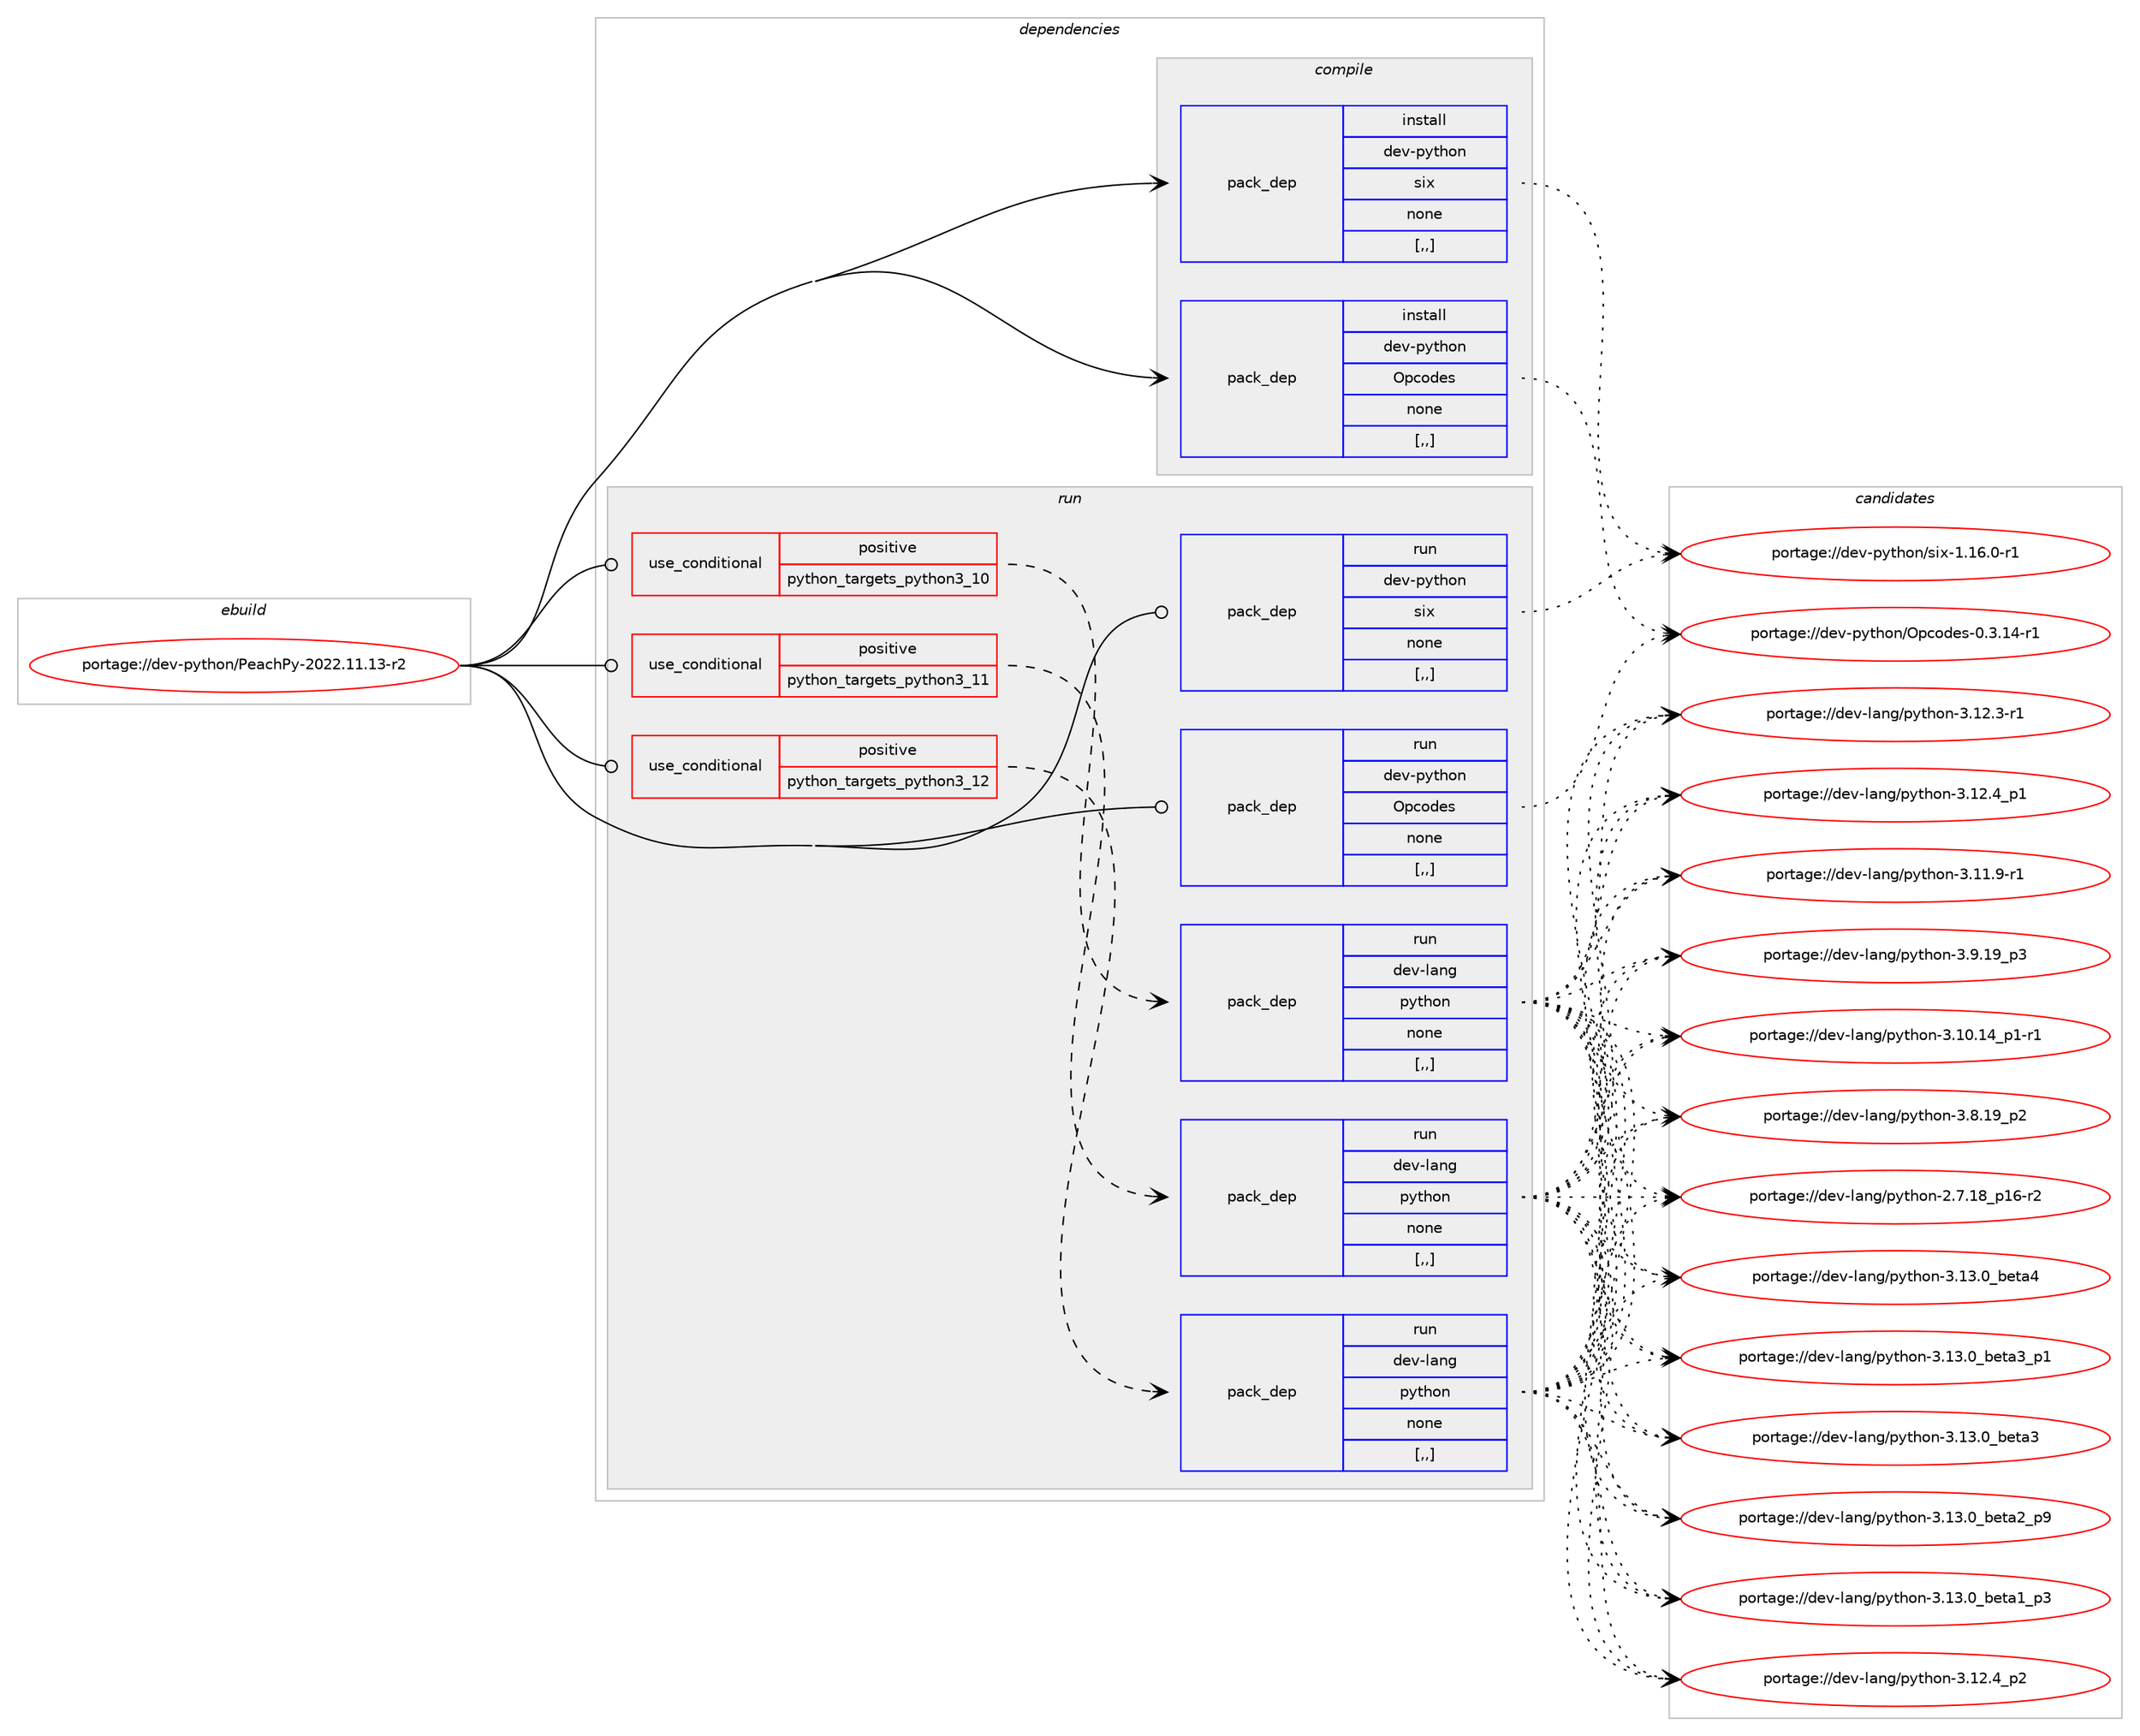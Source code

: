 digraph prolog {

# *************
# Graph options
# *************

newrank=true;
concentrate=true;
compound=true;
graph [rankdir=LR,fontname=Helvetica,fontsize=10,ranksep=1.5];#, ranksep=2.5, nodesep=0.2];
edge  [arrowhead=vee];
node  [fontname=Helvetica,fontsize=10];

# **********
# The ebuild
# **********

subgraph cluster_leftcol {
color=gray;
label=<<i>ebuild</i>>;
id [label="portage://dev-python/PeachPy-2022.11.13-r2", color=red, width=4, href="../dev-python/PeachPy-2022.11.13-r2.svg"];
}

# ****************
# The dependencies
# ****************

subgraph cluster_midcol {
color=gray;
label=<<i>dependencies</i>>;
subgraph cluster_compile {
fillcolor="#eeeeee";
style=filled;
label=<<i>compile</i>>;
subgraph pack109337 {
dependency141098 [label=<<TABLE BORDER="0" CELLBORDER="1" CELLSPACING="0" CELLPADDING="4" WIDTH="220"><TR><TD ROWSPAN="6" CELLPADDING="30">pack_dep</TD></TR><TR><TD WIDTH="110">install</TD></TR><TR><TD>dev-python</TD></TR><TR><TD>Opcodes</TD></TR><TR><TD>none</TD></TR><TR><TD>[,,]</TD></TR></TABLE>>, shape=none, color=blue];
}
id:e -> dependency141098:w [weight=20,style="solid",arrowhead="vee"];
subgraph pack109338 {
dependency141099 [label=<<TABLE BORDER="0" CELLBORDER="1" CELLSPACING="0" CELLPADDING="4" WIDTH="220"><TR><TD ROWSPAN="6" CELLPADDING="30">pack_dep</TD></TR><TR><TD WIDTH="110">install</TD></TR><TR><TD>dev-python</TD></TR><TR><TD>six</TD></TR><TR><TD>none</TD></TR><TR><TD>[,,]</TD></TR></TABLE>>, shape=none, color=blue];
}
id:e -> dependency141099:w [weight=20,style="solid",arrowhead="vee"];
}
subgraph cluster_compileandrun {
fillcolor="#eeeeee";
style=filled;
label=<<i>compile and run</i>>;
}
subgraph cluster_run {
fillcolor="#eeeeee";
style=filled;
label=<<i>run</i>>;
subgraph cond30518 {
dependency141100 [label=<<TABLE BORDER="0" CELLBORDER="1" CELLSPACING="0" CELLPADDING="4"><TR><TD ROWSPAN="3" CELLPADDING="10">use_conditional</TD></TR><TR><TD>positive</TD></TR><TR><TD>python_targets_python3_10</TD></TR></TABLE>>, shape=none, color=red];
subgraph pack109339 {
dependency141101 [label=<<TABLE BORDER="0" CELLBORDER="1" CELLSPACING="0" CELLPADDING="4" WIDTH="220"><TR><TD ROWSPAN="6" CELLPADDING="30">pack_dep</TD></TR><TR><TD WIDTH="110">run</TD></TR><TR><TD>dev-lang</TD></TR><TR><TD>python</TD></TR><TR><TD>none</TD></TR><TR><TD>[,,]</TD></TR></TABLE>>, shape=none, color=blue];
}
dependency141100:e -> dependency141101:w [weight=20,style="dashed",arrowhead="vee"];
}
id:e -> dependency141100:w [weight=20,style="solid",arrowhead="odot"];
subgraph cond30519 {
dependency141102 [label=<<TABLE BORDER="0" CELLBORDER="1" CELLSPACING="0" CELLPADDING="4"><TR><TD ROWSPAN="3" CELLPADDING="10">use_conditional</TD></TR><TR><TD>positive</TD></TR><TR><TD>python_targets_python3_11</TD></TR></TABLE>>, shape=none, color=red];
subgraph pack109340 {
dependency141103 [label=<<TABLE BORDER="0" CELLBORDER="1" CELLSPACING="0" CELLPADDING="4" WIDTH="220"><TR><TD ROWSPAN="6" CELLPADDING="30">pack_dep</TD></TR><TR><TD WIDTH="110">run</TD></TR><TR><TD>dev-lang</TD></TR><TR><TD>python</TD></TR><TR><TD>none</TD></TR><TR><TD>[,,]</TD></TR></TABLE>>, shape=none, color=blue];
}
dependency141102:e -> dependency141103:w [weight=20,style="dashed",arrowhead="vee"];
}
id:e -> dependency141102:w [weight=20,style="solid",arrowhead="odot"];
subgraph cond30520 {
dependency141104 [label=<<TABLE BORDER="0" CELLBORDER="1" CELLSPACING="0" CELLPADDING="4"><TR><TD ROWSPAN="3" CELLPADDING="10">use_conditional</TD></TR><TR><TD>positive</TD></TR><TR><TD>python_targets_python3_12</TD></TR></TABLE>>, shape=none, color=red];
subgraph pack109341 {
dependency141105 [label=<<TABLE BORDER="0" CELLBORDER="1" CELLSPACING="0" CELLPADDING="4" WIDTH="220"><TR><TD ROWSPAN="6" CELLPADDING="30">pack_dep</TD></TR><TR><TD WIDTH="110">run</TD></TR><TR><TD>dev-lang</TD></TR><TR><TD>python</TD></TR><TR><TD>none</TD></TR><TR><TD>[,,]</TD></TR></TABLE>>, shape=none, color=blue];
}
dependency141104:e -> dependency141105:w [weight=20,style="dashed",arrowhead="vee"];
}
id:e -> dependency141104:w [weight=20,style="solid",arrowhead="odot"];
subgraph pack109342 {
dependency141106 [label=<<TABLE BORDER="0" CELLBORDER="1" CELLSPACING="0" CELLPADDING="4" WIDTH="220"><TR><TD ROWSPAN="6" CELLPADDING="30">pack_dep</TD></TR><TR><TD WIDTH="110">run</TD></TR><TR><TD>dev-python</TD></TR><TR><TD>Opcodes</TD></TR><TR><TD>none</TD></TR><TR><TD>[,,]</TD></TR></TABLE>>, shape=none, color=blue];
}
id:e -> dependency141106:w [weight=20,style="solid",arrowhead="odot"];
subgraph pack109343 {
dependency141107 [label=<<TABLE BORDER="0" CELLBORDER="1" CELLSPACING="0" CELLPADDING="4" WIDTH="220"><TR><TD ROWSPAN="6" CELLPADDING="30">pack_dep</TD></TR><TR><TD WIDTH="110">run</TD></TR><TR><TD>dev-python</TD></TR><TR><TD>six</TD></TR><TR><TD>none</TD></TR><TR><TD>[,,]</TD></TR></TABLE>>, shape=none, color=blue];
}
id:e -> dependency141107:w [weight=20,style="solid",arrowhead="odot"];
}
}

# **************
# The candidates
# **************

subgraph cluster_choices {
rank=same;
color=gray;
label=<<i>candidates</i>>;

subgraph choice109337 {
color=black;
nodesep=1;
choice10010111845112121116104111110477911299111100101115454846514649524511449 [label="portage://dev-python/Opcodes-0.3.14-r1", color=red, width=4,href="../dev-python/Opcodes-0.3.14-r1.svg"];
dependency141098:e -> choice10010111845112121116104111110477911299111100101115454846514649524511449:w [style=dotted,weight="100"];
}
subgraph choice109338 {
color=black;
nodesep=1;
choice1001011184511212111610411111047115105120454946495446484511449 [label="portage://dev-python/six-1.16.0-r1", color=red, width=4,href="../dev-python/six-1.16.0-r1.svg"];
dependency141099:e -> choice1001011184511212111610411111047115105120454946495446484511449:w [style=dotted,weight="100"];
}
subgraph choice109339 {
color=black;
nodesep=1;
choice1001011184510897110103471121211161041111104551464951464895981011169752 [label="portage://dev-lang/python-3.13.0_beta4", color=red, width=4,href="../dev-lang/python-3.13.0_beta4.svg"];
choice10010111845108971101034711212111610411111045514649514648959810111697519511249 [label="portage://dev-lang/python-3.13.0_beta3_p1", color=red, width=4,href="../dev-lang/python-3.13.0_beta3_p1.svg"];
choice1001011184510897110103471121211161041111104551464951464895981011169751 [label="portage://dev-lang/python-3.13.0_beta3", color=red, width=4,href="../dev-lang/python-3.13.0_beta3.svg"];
choice10010111845108971101034711212111610411111045514649514648959810111697509511257 [label="portage://dev-lang/python-3.13.0_beta2_p9", color=red, width=4,href="../dev-lang/python-3.13.0_beta2_p9.svg"];
choice10010111845108971101034711212111610411111045514649514648959810111697499511251 [label="portage://dev-lang/python-3.13.0_beta1_p3", color=red, width=4,href="../dev-lang/python-3.13.0_beta1_p3.svg"];
choice100101118451089711010347112121116104111110455146495046529511250 [label="portage://dev-lang/python-3.12.4_p2", color=red, width=4,href="../dev-lang/python-3.12.4_p2.svg"];
choice100101118451089711010347112121116104111110455146495046529511249 [label="portage://dev-lang/python-3.12.4_p1", color=red, width=4,href="../dev-lang/python-3.12.4_p1.svg"];
choice100101118451089711010347112121116104111110455146495046514511449 [label="portage://dev-lang/python-3.12.3-r1", color=red, width=4,href="../dev-lang/python-3.12.3-r1.svg"];
choice100101118451089711010347112121116104111110455146494946574511449 [label="portage://dev-lang/python-3.11.9-r1", color=red, width=4,href="../dev-lang/python-3.11.9-r1.svg"];
choice100101118451089711010347112121116104111110455146494846495295112494511449 [label="portage://dev-lang/python-3.10.14_p1-r1", color=red, width=4,href="../dev-lang/python-3.10.14_p1-r1.svg"];
choice100101118451089711010347112121116104111110455146574649579511251 [label="portage://dev-lang/python-3.9.19_p3", color=red, width=4,href="../dev-lang/python-3.9.19_p3.svg"];
choice100101118451089711010347112121116104111110455146564649579511250 [label="portage://dev-lang/python-3.8.19_p2", color=red, width=4,href="../dev-lang/python-3.8.19_p2.svg"];
choice100101118451089711010347112121116104111110455046554649569511249544511450 [label="portage://dev-lang/python-2.7.18_p16-r2", color=red, width=4,href="../dev-lang/python-2.7.18_p16-r2.svg"];
dependency141101:e -> choice1001011184510897110103471121211161041111104551464951464895981011169752:w [style=dotted,weight="100"];
dependency141101:e -> choice10010111845108971101034711212111610411111045514649514648959810111697519511249:w [style=dotted,weight="100"];
dependency141101:e -> choice1001011184510897110103471121211161041111104551464951464895981011169751:w [style=dotted,weight="100"];
dependency141101:e -> choice10010111845108971101034711212111610411111045514649514648959810111697509511257:w [style=dotted,weight="100"];
dependency141101:e -> choice10010111845108971101034711212111610411111045514649514648959810111697499511251:w [style=dotted,weight="100"];
dependency141101:e -> choice100101118451089711010347112121116104111110455146495046529511250:w [style=dotted,weight="100"];
dependency141101:e -> choice100101118451089711010347112121116104111110455146495046529511249:w [style=dotted,weight="100"];
dependency141101:e -> choice100101118451089711010347112121116104111110455146495046514511449:w [style=dotted,weight="100"];
dependency141101:e -> choice100101118451089711010347112121116104111110455146494946574511449:w [style=dotted,weight="100"];
dependency141101:e -> choice100101118451089711010347112121116104111110455146494846495295112494511449:w [style=dotted,weight="100"];
dependency141101:e -> choice100101118451089711010347112121116104111110455146574649579511251:w [style=dotted,weight="100"];
dependency141101:e -> choice100101118451089711010347112121116104111110455146564649579511250:w [style=dotted,weight="100"];
dependency141101:e -> choice100101118451089711010347112121116104111110455046554649569511249544511450:w [style=dotted,weight="100"];
}
subgraph choice109340 {
color=black;
nodesep=1;
choice1001011184510897110103471121211161041111104551464951464895981011169752 [label="portage://dev-lang/python-3.13.0_beta4", color=red, width=4,href="../dev-lang/python-3.13.0_beta4.svg"];
choice10010111845108971101034711212111610411111045514649514648959810111697519511249 [label="portage://dev-lang/python-3.13.0_beta3_p1", color=red, width=4,href="../dev-lang/python-3.13.0_beta3_p1.svg"];
choice1001011184510897110103471121211161041111104551464951464895981011169751 [label="portage://dev-lang/python-3.13.0_beta3", color=red, width=4,href="../dev-lang/python-3.13.0_beta3.svg"];
choice10010111845108971101034711212111610411111045514649514648959810111697509511257 [label="portage://dev-lang/python-3.13.0_beta2_p9", color=red, width=4,href="../dev-lang/python-3.13.0_beta2_p9.svg"];
choice10010111845108971101034711212111610411111045514649514648959810111697499511251 [label="portage://dev-lang/python-3.13.0_beta1_p3", color=red, width=4,href="../dev-lang/python-3.13.0_beta1_p3.svg"];
choice100101118451089711010347112121116104111110455146495046529511250 [label="portage://dev-lang/python-3.12.4_p2", color=red, width=4,href="../dev-lang/python-3.12.4_p2.svg"];
choice100101118451089711010347112121116104111110455146495046529511249 [label="portage://dev-lang/python-3.12.4_p1", color=red, width=4,href="../dev-lang/python-3.12.4_p1.svg"];
choice100101118451089711010347112121116104111110455146495046514511449 [label="portage://dev-lang/python-3.12.3-r1", color=red, width=4,href="../dev-lang/python-3.12.3-r1.svg"];
choice100101118451089711010347112121116104111110455146494946574511449 [label="portage://dev-lang/python-3.11.9-r1", color=red, width=4,href="../dev-lang/python-3.11.9-r1.svg"];
choice100101118451089711010347112121116104111110455146494846495295112494511449 [label="portage://dev-lang/python-3.10.14_p1-r1", color=red, width=4,href="../dev-lang/python-3.10.14_p1-r1.svg"];
choice100101118451089711010347112121116104111110455146574649579511251 [label="portage://dev-lang/python-3.9.19_p3", color=red, width=4,href="../dev-lang/python-3.9.19_p3.svg"];
choice100101118451089711010347112121116104111110455146564649579511250 [label="portage://dev-lang/python-3.8.19_p2", color=red, width=4,href="../dev-lang/python-3.8.19_p2.svg"];
choice100101118451089711010347112121116104111110455046554649569511249544511450 [label="portage://dev-lang/python-2.7.18_p16-r2", color=red, width=4,href="../dev-lang/python-2.7.18_p16-r2.svg"];
dependency141103:e -> choice1001011184510897110103471121211161041111104551464951464895981011169752:w [style=dotted,weight="100"];
dependency141103:e -> choice10010111845108971101034711212111610411111045514649514648959810111697519511249:w [style=dotted,weight="100"];
dependency141103:e -> choice1001011184510897110103471121211161041111104551464951464895981011169751:w [style=dotted,weight="100"];
dependency141103:e -> choice10010111845108971101034711212111610411111045514649514648959810111697509511257:w [style=dotted,weight="100"];
dependency141103:e -> choice10010111845108971101034711212111610411111045514649514648959810111697499511251:w [style=dotted,weight="100"];
dependency141103:e -> choice100101118451089711010347112121116104111110455146495046529511250:w [style=dotted,weight="100"];
dependency141103:e -> choice100101118451089711010347112121116104111110455146495046529511249:w [style=dotted,weight="100"];
dependency141103:e -> choice100101118451089711010347112121116104111110455146495046514511449:w [style=dotted,weight="100"];
dependency141103:e -> choice100101118451089711010347112121116104111110455146494946574511449:w [style=dotted,weight="100"];
dependency141103:e -> choice100101118451089711010347112121116104111110455146494846495295112494511449:w [style=dotted,weight="100"];
dependency141103:e -> choice100101118451089711010347112121116104111110455146574649579511251:w [style=dotted,weight="100"];
dependency141103:e -> choice100101118451089711010347112121116104111110455146564649579511250:w [style=dotted,weight="100"];
dependency141103:e -> choice100101118451089711010347112121116104111110455046554649569511249544511450:w [style=dotted,weight="100"];
}
subgraph choice109341 {
color=black;
nodesep=1;
choice1001011184510897110103471121211161041111104551464951464895981011169752 [label="portage://dev-lang/python-3.13.0_beta4", color=red, width=4,href="../dev-lang/python-3.13.0_beta4.svg"];
choice10010111845108971101034711212111610411111045514649514648959810111697519511249 [label="portage://dev-lang/python-3.13.0_beta3_p1", color=red, width=4,href="../dev-lang/python-3.13.0_beta3_p1.svg"];
choice1001011184510897110103471121211161041111104551464951464895981011169751 [label="portage://dev-lang/python-3.13.0_beta3", color=red, width=4,href="../dev-lang/python-3.13.0_beta3.svg"];
choice10010111845108971101034711212111610411111045514649514648959810111697509511257 [label="portage://dev-lang/python-3.13.0_beta2_p9", color=red, width=4,href="../dev-lang/python-3.13.0_beta2_p9.svg"];
choice10010111845108971101034711212111610411111045514649514648959810111697499511251 [label="portage://dev-lang/python-3.13.0_beta1_p3", color=red, width=4,href="../dev-lang/python-3.13.0_beta1_p3.svg"];
choice100101118451089711010347112121116104111110455146495046529511250 [label="portage://dev-lang/python-3.12.4_p2", color=red, width=4,href="../dev-lang/python-3.12.4_p2.svg"];
choice100101118451089711010347112121116104111110455146495046529511249 [label="portage://dev-lang/python-3.12.4_p1", color=red, width=4,href="../dev-lang/python-3.12.4_p1.svg"];
choice100101118451089711010347112121116104111110455146495046514511449 [label="portage://dev-lang/python-3.12.3-r1", color=red, width=4,href="../dev-lang/python-3.12.3-r1.svg"];
choice100101118451089711010347112121116104111110455146494946574511449 [label="portage://dev-lang/python-3.11.9-r1", color=red, width=4,href="../dev-lang/python-3.11.9-r1.svg"];
choice100101118451089711010347112121116104111110455146494846495295112494511449 [label="portage://dev-lang/python-3.10.14_p1-r1", color=red, width=4,href="../dev-lang/python-3.10.14_p1-r1.svg"];
choice100101118451089711010347112121116104111110455146574649579511251 [label="portage://dev-lang/python-3.9.19_p3", color=red, width=4,href="../dev-lang/python-3.9.19_p3.svg"];
choice100101118451089711010347112121116104111110455146564649579511250 [label="portage://dev-lang/python-3.8.19_p2", color=red, width=4,href="../dev-lang/python-3.8.19_p2.svg"];
choice100101118451089711010347112121116104111110455046554649569511249544511450 [label="portage://dev-lang/python-2.7.18_p16-r2", color=red, width=4,href="../dev-lang/python-2.7.18_p16-r2.svg"];
dependency141105:e -> choice1001011184510897110103471121211161041111104551464951464895981011169752:w [style=dotted,weight="100"];
dependency141105:e -> choice10010111845108971101034711212111610411111045514649514648959810111697519511249:w [style=dotted,weight="100"];
dependency141105:e -> choice1001011184510897110103471121211161041111104551464951464895981011169751:w [style=dotted,weight="100"];
dependency141105:e -> choice10010111845108971101034711212111610411111045514649514648959810111697509511257:w [style=dotted,weight="100"];
dependency141105:e -> choice10010111845108971101034711212111610411111045514649514648959810111697499511251:w [style=dotted,weight="100"];
dependency141105:e -> choice100101118451089711010347112121116104111110455146495046529511250:w [style=dotted,weight="100"];
dependency141105:e -> choice100101118451089711010347112121116104111110455146495046529511249:w [style=dotted,weight="100"];
dependency141105:e -> choice100101118451089711010347112121116104111110455146495046514511449:w [style=dotted,weight="100"];
dependency141105:e -> choice100101118451089711010347112121116104111110455146494946574511449:w [style=dotted,weight="100"];
dependency141105:e -> choice100101118451089711010347112121116104111110455146494846495295112494511449:w [style=dotted,weight="100"];
dependency141105:e -> choice100101118451089711010347112121116104111110455146574649579511251:w [style=dotted,weight="100"];
dependency141105:e -> choice100101118451089711010347112121116104111110455146564649579511250:w [style=dotted,weight="100"];
dependency141105:e -> choice100101118451089711010347112121116104111110455046554649569511249544511450:w [style=dotted,weight="100"];
}
subgraph choice109342 {
color=black;
nodesep=1;
choice10010111845112121116104111110477911299111100101115454846514649524511449 [label="portage://dev-python/Opcodes-0.3.14-r1", color=red, width=4,href="../dev-python/Opcodes-0.3.14-r1.svg"];
dependency141106:e -> choice10010111845112121116104111110477911299111100101115454846514649524511449:w [style=dotted,weight="100"];
}
subgraph choice109343 {
color=black;
nodesep=1;
choice1001011184511212111610411111047115105120454946495446484511449 [label="portage://dev-python/six-1.16.0-r1", color=red, width=4,href="../dev-python/six-1.16.0-r1.svg"];
dependency141107:e -> choice1001011184511212111610411111047115105120454946495446484511449:w [style=dotted,weight="100"];
}
}

}
